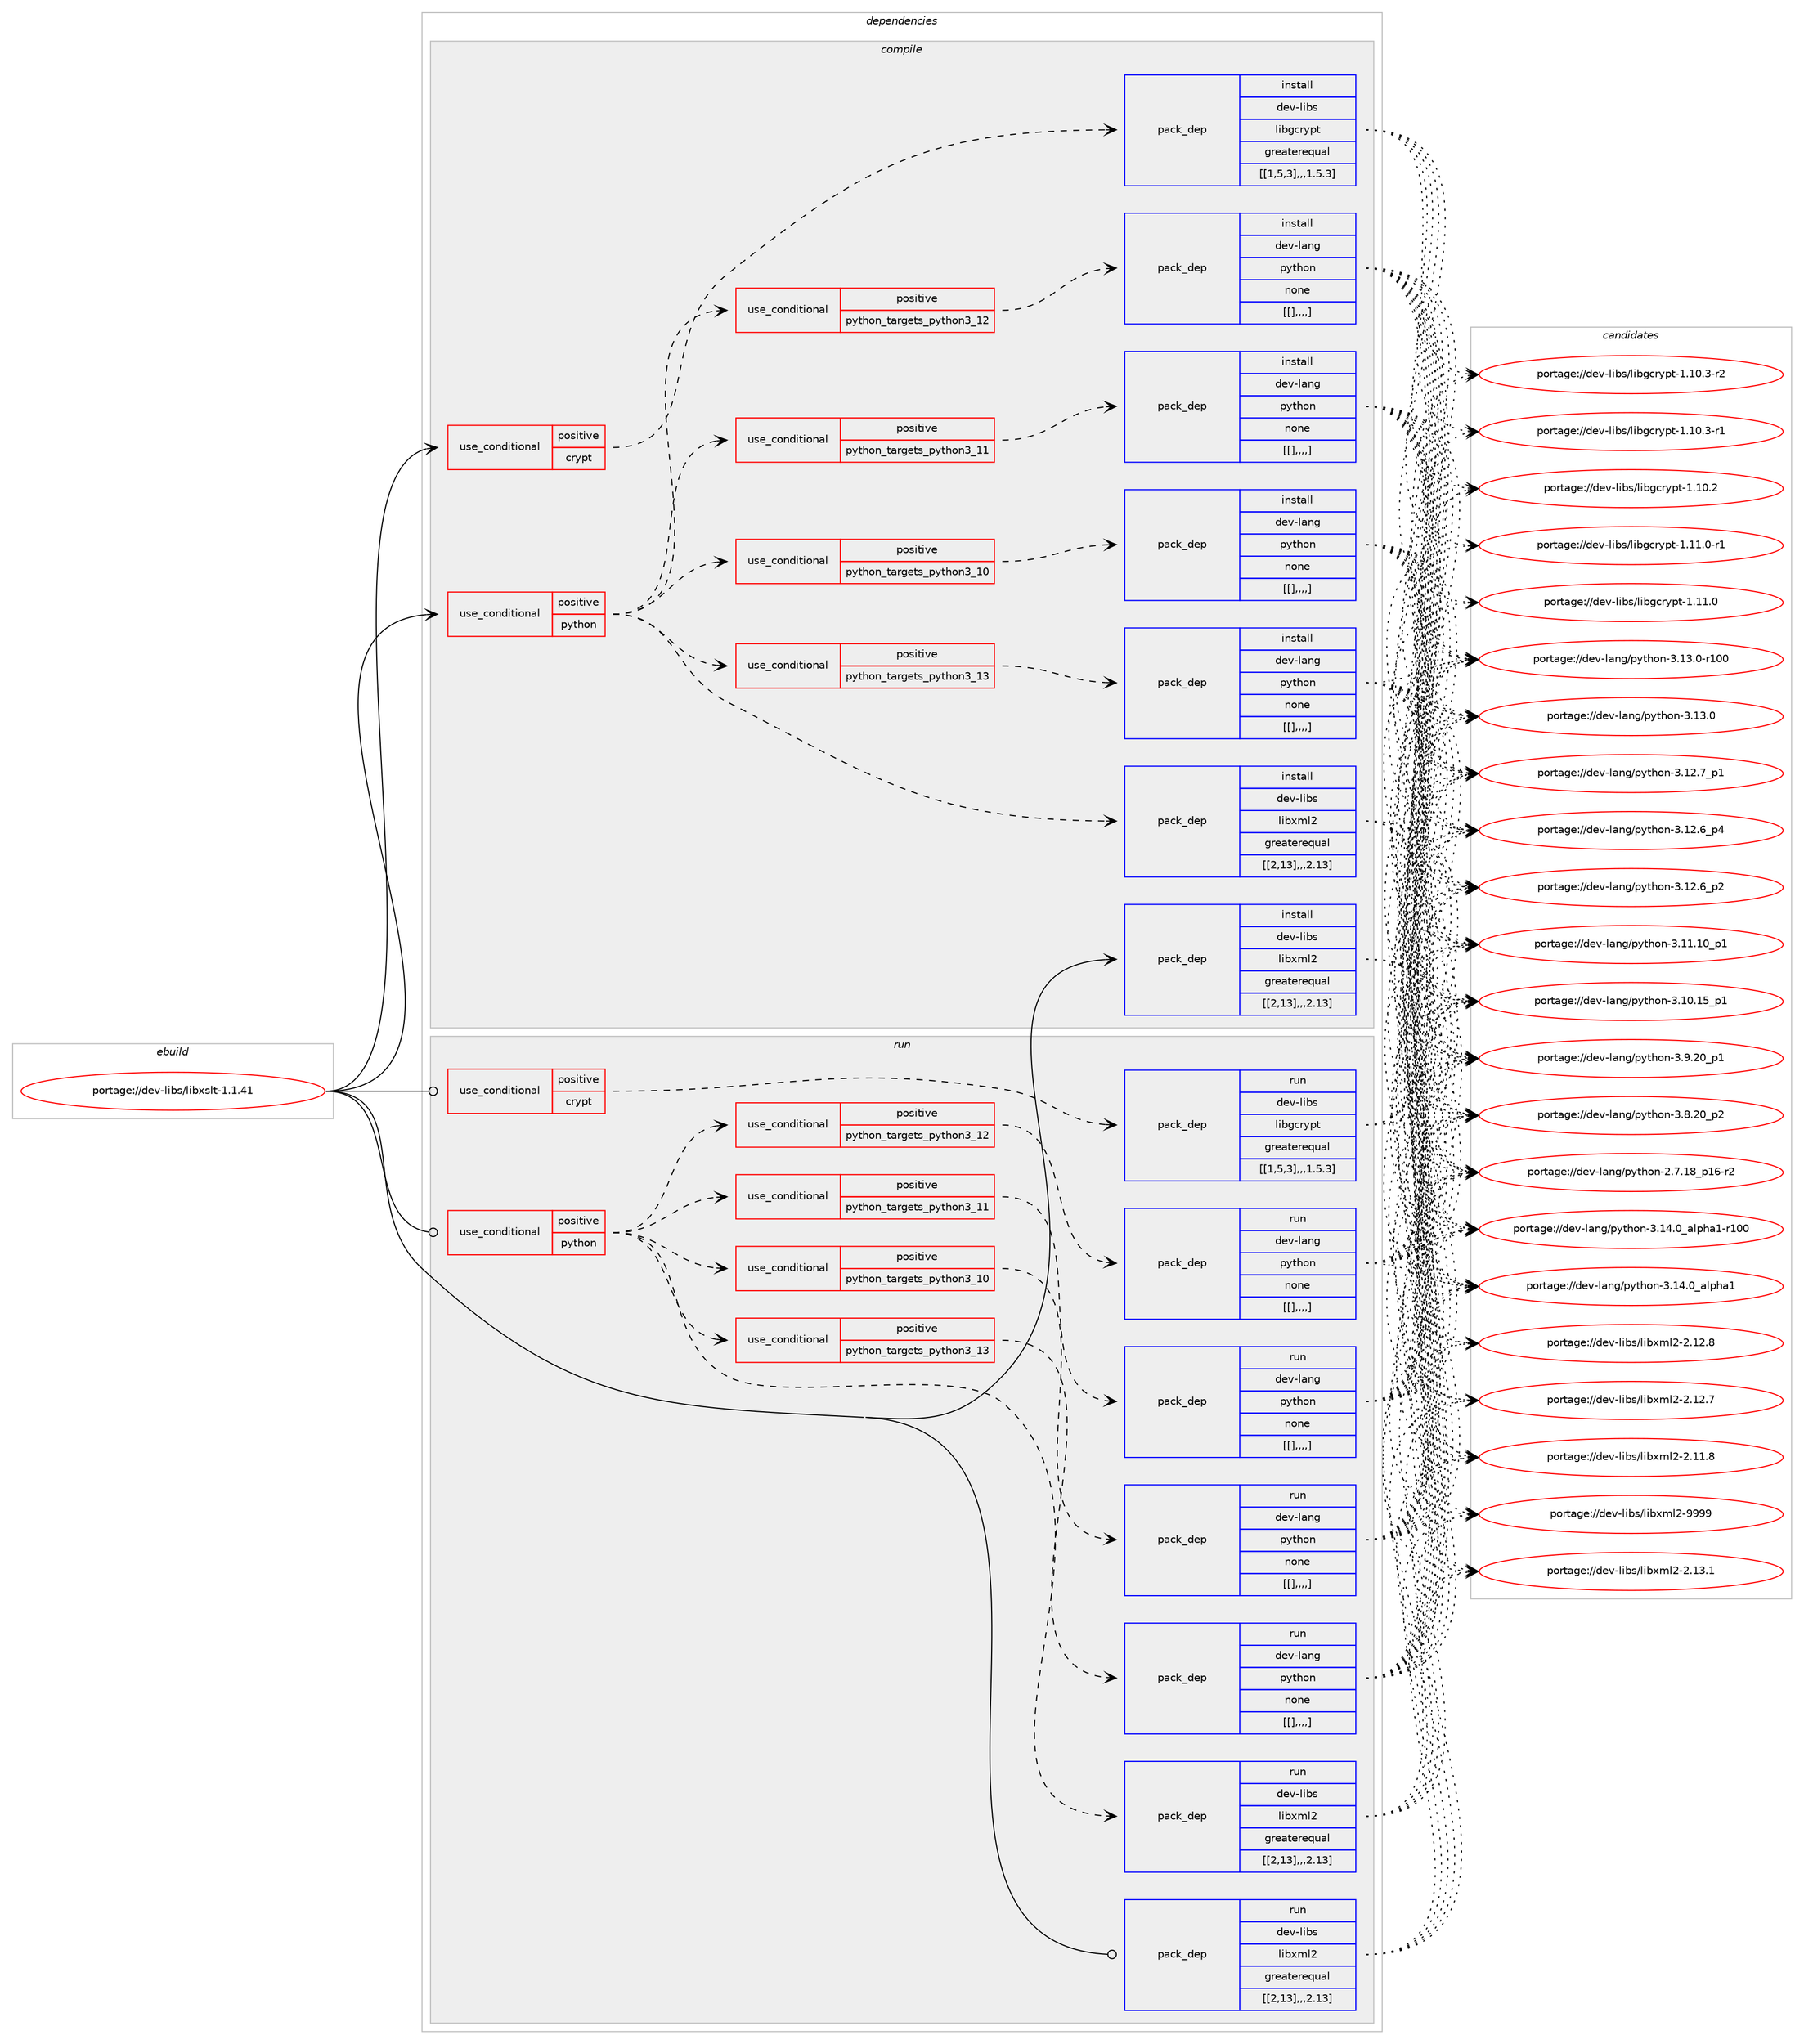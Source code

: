 digraph prolog {

# *************
# Graph options
# *************

newrank=true;
concentrate=true;
compound=true;
graph [rankdir=LR,fontname=Helvetica,fontsize=10,ranksep=1.5];#, ranksep=2.5, nodesep=0.2];
edge  [arrowhead=vee];
node  [fontname=Helvetica,fontsize=10];

# **********
# The ebuild
# **********

subgraph cluster_leftcol {
color=gray;
label=<<i>ebuild</i>>;
id [label="portage://dev-libs/libxslt-1.1.41", color=red, width=4, href="../dev-libs/libxslt-1.1.41.svg"];
}

# ****************
# The dependencies
# ****************

subgraph cluster_midcol {
color=gray;
label=<<i>dependencies</i>>;
subgraph cluster_compile {
fillcolor="#eeeeee";
style=filled;
label=<<i>compile</i>>;
subgraph cond29223 {
dependency115837 [label=<<TABLE BORDER="0" CELLBORDER="1" CELLSPACING="0" CELLPADDING="4"><TR><TD ROWSPAN="3" CELLPADDING="10">use_conditional</TD></TR><TR><TD>positive</TD></TR><TR><TD>crypt</TD></TR></TABLE>>, shape=none, color=red];
subgraph pack85362 {
dependency115878 [label=<<TABLE BORDER="0" CELLBORDER="1" CELLSPACING="0" CELLPADDING="4" WIDTH="220"><TR><TD ROWSPAN="6" CELLPADDING="30">pack_dep</TD></TR><TR><TD WIDTH="110">install</TD></TR><TR><TD>dev-libs</TD></TR><TR><TD>libgcrypt</TD></TR><TR><TD>greaterequal</TD></TR><TR><TD>[[1,5,3],,,1.5.3]</TD></TR></TABLE>>, shape=none, color=blue];
}
dependency115837:e -> dependency115878:w [weight=20,style="dashed",arrowhead="vee"];
}
id:e -> dependency115837:w [weight=20,style="solid",arrowhead="vee"];
subgraph cond29247 {
dependency115881 [label=<<TABLE BORDER="0" CELLBORDER="1" CELLSPACING="0" CELLPADDING="4"><TR><TD ROWSPAN="3" CELLPADDING="10">use_conditional</TD></TR><TR><TD>positive</TD></TR><TR><TD>python</TD></TR></TABLE>>, shape=none, color=red];
subgraph cond29248 {
dependency115893 [label=<<TABLE BORDER="0" CELLBORDER="1" CELLSPACING="0" CELLPADDING="4"><TR><TD ROWSPAN="3" CELLPADDING="10">use_conditional</TD></TR><TR><TD>positive</TD></TR><TR><TD>python_targets_python3_10</TD></TR></TABLE>>, shape=none, color=red];
subgraph pack85398 {
dependency115940 [label=<<TABLE BORDER="0" CELLBORDER="1" CELLSPACING="0" CELLPADDING="4" WIDTH="220"><TR><TD ROWSPAN="6" CELLPADDING="30">pack_dep</TD></TR><TR><TD WIDTH="110">install</TD></TR><TR><TD>dev-lang</TD></TR><TR><TD>python</TD></TR><TR><TD>none</TD></TR><TR><TD>[[],,,,]</TD></TR></TABLE>>, shape=none, color=blue];
}
dependency115893:e -> dependency115940:w [weight=20,style="dashed",arrowhead="vee"];
}
dependency115881:e -> dependency115893:w [weight=20,style="dashed",arrowhead="vee"];
subgraph cond29281 {
dependency115952 [label=<<TABLE BORDER="0" CELLBORDER="1" CELLSPACING="0" CELLPADDING="4"><TR><TD ROWSPAN="3" CELLPADDING="10">use_conditional</TD></TR><TR><TD>positive</TD></TR><TR><TD>python_targets_python3_11</TD></TR></TABLE>>, shape=none, color=red];
subgraph pack85417 {
dependency115965 [label=<<TABLE BORDER="0" CELLBORDER="1" CELLSPACING="0" CELLPADDING="4" WIDTH="220"><TR><TD ROWSPAN="6" CELLPADDING="30">pack_dep</TD></TR><TR><TD WIDTH="110">install</TD></TR><TR><TD>dev-lang</TD></TR><TR><TD>python</TD></TR><TR><TD>none</TD></TR><TR><TD>[[],,,,]</TD></TR></TABLE>>, shape=none, color=blue];
}
dependency115952:e -> dependency115965:w [weight=20,style="dashed",arrowhead="vee"];
}
dependency115881:e -> dependency115952:w [weight=20,style="dashed",arrowhead="vee"];
subgraph cond29289 {
dependency115972 [label=<<TABLE BORDER="0" CELLBORDER="1" CELLSPACING="0" CELLPADDING="4"><TR><TD ROWSPAN="3" CELLPADDING="10">use_conditional</TD></TR><TR><TD>positive</TD></TR><TR><TD>python_targets_python3_12</TD></TR></TABLE>>, shape=none, color=red];
subgraph pack85438 {
dependency115992 [label=<<TABLE BORDER="0" CELLBORDER="1" CELLSPACING="0" CELLPADDING="4" WIDTH="220"><TR><TD ROWSPAN="6" CELLPADDING="30">pack_dep</TD></TR><TR><TD WIDTH="110">install</TD></TR><TR><TD>dev-lang</TD></TR><TR><TD>python</TD></TR><TR><TD>none</TD></TR><TR><TD>[[],,,,]</TD></TR></TABLE>>, shape=none, color=blue];
}
dependency115972:e -> dependency115992:w [weight=20,style="dashed",arrowhead="vee"];
}
dependency115881:e -> dependency115972:w [weight=20,style="dashed",arrowhead="vee"];
subgraph cond29306 {
dependency116038 [label=<<TABLE BORDER="0" CELLBORDER="1" CELLSPACING="0" CELLPADDING="4"><TR><TD ROWSPAN="3" CELLPADDING="10">use_conditional</TD></TR><TR><TD>positive</TD></TR><TR><TD>python_targets_python3_13</TD></TR></TABLE>>, shape=none, color=red];
subgraph pack85465 {
dependency116053 [label=<<TABLE BORDER="0" CELLBORDER="1" CELLSPACING="0" CELLPADDING="4" WIDTH="220"><TR><TD ROWSPAN="6" CELLPADDING="30">pack_dep</TD></TR><TR><TD WIDTH="110">install</TD></TR><TR><TD>dev-lang</TD></TR><TR><TD>python</TD></TR><TR><TD>none</TD></TR><TR><TD>[[],,,,]</TD></TR></TABLE>>, shape=none, color=blue];
}
dependency116038:e -> dependency116053:w [weight=20,style="dashed",arrowhead="vee"];
}
dependency115881:e -> dependency116038:w [weight=20,style="dashed",arrowhead="vee"];
subgraph pack85486 {
dependency116082 [label=<<TABLE BORDER="0" CELLBORDER="1" CELLSPACING="0" CELLPADDING="4" WIDTH="220"><TR><TD ROWSPAN="6" CELLPADDING="30">pack_dep</TD></TR><TR><TD WIDTH="110">install</TD></TR><TR><TD>dev-libs</TD></TR><TR><TD>libxml2</TD></TR><TR><TD>greaterequal</TD></TR><TR><TD>[[2,13],,,2.13]</TD></TR></TABLE>>, shape=none, color=blue];
}
dependency115881:e -> dependency116082:w [weight=20,style="dashed",arrowhead="vee"];
}
id:e -> dependency115881:w [weight=20,style="solid",arrowhead="vee"];
subgraph pack85490 {
dependency116087 [label=<<TABLE BORDER="0" CELLBORDER="1" CELLSPACING="0" CELLPADDING="4" WIDTH="220"><TR><TD ROWSPAN="6" CELLPADDING="30">pack_dep</TD></TR><TR><TD WIDTH="110">install</TD></TR><TR><TD>dev-libs</TD></TR><TR><TD>libxml2</TD></TR><TR><TD>greaterequal</TD></TR><TR><TD>[[2,13],,,2.13]</TD></TR></TABLE>>, shape=none, color=blue];
}
id:e -> dependency116087:w [weight=20,style="solid",arrowhead="vee"];
}
subgraph cluster_compileandrun {
fillcolor="#eeeeee";
style=filled;
label=<<i>compile and run</i>>;
}
subgraph cluster_run {
fillcolor="#eeeeee";
style=filled;
label=<<i>run</i>>;
subgraph cond29343 {
dependency116101 [label=<<TABLE BORDER="0" CELLBORDER="1" CELLSPACING="0" CELLPADDING="4"><TR><TD ROWSPAN="3" CELLPADDING="10">use_conditional</TD></TR><TR><TD>positive</TD></TR><TR><TD>crypt</TD></TR></TABLE>>, shape=none, color=red];
subgraph pack85522 {
dependency116140 [label=<<TABLE BORDER="0" CELLBORDER="1" CELLSPACING="0" CELLPADDING="4" WIDTH="220"><TR><TD ROWSPAN="6" CELLPADDING="30">pack_dep</TD></TR><TR><TD WIDTH="110">run</TD></TR><TR><TD>dev-libs</TD></TR><TR><TD>libgcrypt</TD></TR><TR><TD>greaterequal</TD></TR><TR><TD>[[1,5,3],,,1.5.3]</TD></TR></TABLE>>, shape=none, color=blue];
}
dependency116101:e -> dependency116140:w [weight=20,style="dashed",arrowhead="vee"];
}
id:e -> dependency116101:w [weight=20,style="solid",arrowhead="odot"];
subgraph cond29358 {
dependency116156 [label=<<TABLE BORDER="0" CELLBORDER="1" CELLSPACING="0" CELLPADDING="4"><TR><TD ROWSPAN="3" CELLPADDING="10">use_conditional</TD></TR><TR><TD>positive</TD></TR><TR><TD>python</TD></TR></TABLE>>, shape=none, color=red];
subgraph cond29378 {
dependency116207 [label=<<TABLE BORDER="0" CELLBORDER="1" CELLSPACING="0" CELLPADDING="4"><TR><TD ROWSPAN="3" CELLPADDING="10">use_conditional</TD></TR><TR><TD>positive</TD></TR><TR><TD>python_targets_python3_10</TD></TR></TABLE>>, shape=none, color=red];
subgraph pack85569 {
dependency116243 [label=<<TABLE BORDER="0" CELLBORDER="1" CELLSPACING="0" CELLPADDING="4" WIDTH="220"><TR><TD ROWSPAN="6" CELLPADDING="30">pack_dep</TD></TR><TR><TD WIDTH="110">run</TD></TR><TR><TD>dev-lang</TD></TR><TR><TD>python</TD></TR><TR><TD>none</TD></TR><TR><TD>[[],,,,]</TD></TR></TABLE>>, shape=none, color=blue];
}
dependency116207:e -> dependency116243:w [weight=20,style="dashed",arrowhead="vee"];
}
dependency116156:e -> dependency116207:w [weight=20,style="dashed",arrowhead="vee"];
subgraph cond29400 {
dependency116249 [label=<<TABLE BORDER="0" CELLBORDER="1" CELLSPACING="0" CELLPADDING="4"><TR><TD ROWSPAN="3" CELLPADDING="10">use_conditional</TD></TR><TR><TD>positive</TD></TR><TR><TD>python_targets_python3_11</TD></TR></TABLE>>, shape=none, color=red];
subgraph pack85603 {
dependency116266 [label=<<TABLE BORDER="0" CELLBORDER="1" CELLSPACING="0" CELLPADDING="4" WIDTH="220"><TR><TD ROWSPAN="6" CELLPADDING="30">pack_dep</TD></TR><TR><TD WIDTH="110">run</TD></TR><TR><TD>dev-lang</TD></TR><TR><TD>python</TD></TR><TR><TD>none</TD></TR><TR><TD>[[],,,,]</TD></TR></TABLE>>, shape=none, color=blue];
}
dependency116249:e -> dependency116266:w [weight=20,style="dashed",arrowhead="vee"];
}
dependency116156:e -> dependency116249:w [weight=20,style="dashed",arrowhead="vee"];
subgraph cond29408 {
dependency116272 [label=<<TABLE BORDER="0" CELLBORDER="1" CELLSPACING="0" CELLPADDING="4"><TR><TD ROWSPAN="3" CELLPADDING="10">use_conditional</TD></TR><TR><TD>positive</TD></TR><TR><TD>python_targets_python3_12</TD></TR></TABLE>>, shape=none, color=red];
subgraph pack85650 {
dependency116344 [label=<<TABLE BORDER="0" CELLBORDER="1" CELLSPACING="0" CELLPADDING="4" WIDTH="220"><TR><TD ROWSPAN="6" CELLPADDING="30">pack_dep</TD></TR><TR><TD WIDTH="110">run</TD></TR><TR><TD>dev-lang</TD></TR><TR><TD>python</TD></TR><TR><TD>none</TD></TR><TR><TD>[[],,,,]</TD></TR></TABLE>>, shape=none, color=blue];
}
dependency116272:e -> dependency116344:w [weight=20,style="dashed",arrowhead="vee"];
}
dependency116156:e -> dependency116272:w [weight=20,style="dashed",arrowhead="vee"];
subgraph cond29455 {
dependency116389 [label=<<TABLE BORDER="0" CELLBORDER="1" CELLSPACING="0" CELLPADDING="4"><TR><TD ROWSPAN="3" CELLPADDING="10">use_conditional</TD></TR><TR><TD>positive</TD></TR><TR><TD>python_targets_python3_13</TD></TR></TABLE>>, shape=none, color=red];
subgraph pack85730 {
dependency116471 [label=<<TABLE BORDER="0" CELLBORDER="1" CELLSPACING="0" CELLPADDING="4" WIDTH="220"><TR><TD ROWSPAN="6" CELLPADDING="30">pack_dep</TD></TR><TR><TD WIDTH="110">run</TD></TR><TR><TD>dev-lang</TD></TR><TR><TD>python</TD></TR><TR><TD>none</TD></TR><TR><TD>[[],,,,]</TD></TR></TABLE>>, shape=none, color=blue];
}
dependency116389:e -> dependency116471:w [weight=20,style="dashed",arrowhead="vee"];
}
dependency116156:e -> dependency116389:w [weight=20,style="dashed",arrowhead="vee"];
subgraph pack85748 {
dependency116537 [label=<<TABLE BORDER="0" CELLBORDER="1" CELLSPACING="0" CELLPADDING="4" WIDTH="220"><TR><TD ROWSPAN="6" CELLPADDING="30">pack_dep</TD></TR><TR><TD WIDTH="110">run</TD></TR><TR><TD>dev-libs</TD></TR><TR><TD>libxml2</TD></TR><TR><TD>greaterequal</TD></TR><TR><TD>[[2,13],,,2.13]</TD></TR></TABLE>>, shape=none, color=blue];
}
dependency116156:e -> dependency116537:w [weight=20,style="dashed",arrowhead="vee"];
}
id:e -> dependency116156:w [weight=20,style="solid",arrowhead="odot"];
subgraph pack85776 {
dependency116544 [label=<<TABLE BORDER="0" CELLBORDER="1" CELLSPACING="0" CELLPADDING="4" WIDTH="220"><TR><TD ROWSPAN="6" CELLPADDING="30">pack_dep</TD></TR><TR><TD WIDTH="110">run</TD></TR><TR><TD>dev-libs</TD></TR><TR><TD>libxml2</TD></TR><TR><TD>greaterequal</TD></TR><TR><TD>[[2,13],,,2.13]</TD></TR></TABLE>>, shape=none, color=blue];
}
id:e -> dependency116544:w [weight=20,style="solid",arrowhead="odot"];
}
}

# **************
# The candidates
# **************

subgraph cluster_choices {
rank=same;
color=gray;
label=<<i>candidates</i>>;

subgraph choice85174 {
color=black;
nodesep=1;
choice1001011184510810598115471081059810399114121112116454946494946484511449 [label="portage://dev-libs/libgcrypt-1.11.0-r1", color=red, width=4,href="../dev-libs/libgcrypt-1.11.0-r1.svg"];
choice100101118451081059811547108105981039911412111211645494649494648 [label="portage://dev-libs/libgcrypt-1.11.0", color=red, width=4,href="../dev-libs/libgcrypt-1.11.0.svg"];
choice1001011184510810598115471081059810399114121112116454946494846514511450 [label="portage://dev-libs/libgcrypt-1.10.3-r2", color=red, width=4,href="../dev-libs/libgcrypt-1.10.3-r2.svg"];
choice1001011184510810598115471081059810399114121112116454946494846514511449 [label="portage://dev-libs/libgcrypt-1.10.3-r1", color=red, width=4,href="../dev-libs/libgcrypt-1.10.3-r1.svg"];
choice100101118451081059811547108105981039911412111211645494649484650 [label="portage://dev-libs/libgcrypt-1.10.2", color=red, width=4,href="../dev-libs/libgcrypt-1.10.2.svg"];
dependency115878:e -> choice1001011184510810598115471081059810399114121112116454946494946484511449:w [style=dotted,weight="100"];
dependency115878:e -> choice100101118451081059811547108105981039911412111211645494649494648:w [style=dotted,weight="100"];
dependency115878:e -> choice1001011184510810598115471081059810399114121112116454946494846514511450:w [style=dotted,weight="100"];
dependency115878:e -> choice1001011184510810598115471081059810399114121112116454946494846514511449:w [style=dotted,weight="100"];
dependency115878:e -> choice100101118451081059811547108105981039911412111211645494649484650:w [style=dotted,weight="100"];
}
subgraph choice85210 {
color=black;
nodesep=1;
choice100101118451089711010347112121116104111110455146495246489597108112104974945114494848 [label="portage://dev-lang/python-3.14.0_alpha1-r100", color=red, width=4,href="../dev-lang/python-3.14.0_alpha1-r100.svg"];
choice1001011184510897110103471121211161041111104551464952464895971081121049749 [label="portage://dev-lang/python-3.14.0_alpha1", color=red, width=4,href="../dev-lang/python-3.14.0_alpha1.svg"];
choice1001011184510897110103471121211161041111104551464951464845114494848 [label="portage://dev-lang/python-3.13.0-r100", color=red, width=4,href="../dev-lang/python-3.13.0-r100.svg"];
choice10010111845108971101034711212111610411111045514649514648 [label="portage://dev-lang/python-3.13.0", color=red, width=4,href="../dev-lang/python-3.13.0.svg"];
choice100101118451089711010347112121116104111110455146495046559511249 [label="portage://dev-lang/python-3.12.7_p1", color=red, width=4,href="../dev-lang/python-3.12.7_p1.svg"];
choice100101118451089711010347112121116104111110455146495046549511252 [label="portage://dev-lang/python-3.12.6_p4", color=red, width=4,href="../dev-lang/python-3.12.6_p4.svg"];
choice100101118451089711010347112121116104111110455146495046549511250 [label="portage://dev-lang/python-3.12.6_p2", color=red, width=4,href="../dev-lang/python-3.12.6_p2.svg"];
choice10010111845108971101034711212111610411111045514649494649489511249 [label="portage://dev-lang/python-3.11.10_p1", color=red, width=4,href="../dev-lang/python-3.11.10_p1.svg"];
choice10010111845108971101034711212111610411111045514649484649539511249 [label="portage://dev-lang/python-3.10.15_p1", color=red, width=4,href="../dev-lang/python-3.10.15_p1.svg"];
choice100101118451089711010347112121116104111110455146574650489511249 [label="portage://dev-lang/python-3.9.20_p1", color=red, width=4,href="../dev-lang/python-3.9.20_p1.svg"];
choice100101118451089711010347112121116104111110455146564650489511250 [label="portage://dev-lang/python-3.8.20_p2", color=red, width=4,href="../dev-lang/python-3.8.20_p2.svg"];
choice100101118451089711010347112121116104111110455046554649569511249544511450 [label="portage://dev-lang/python-2.7.18_p16-r2", color=red, width=4,href="../dev-lang/python-2.7.18_p16-r2.svg"];
dependency115940:e -> choice100101118451089711010347112121116104111110455146495246489597108112104974945114494848:w [style=dotted,weight="100"];
dependency115940:e -> choice1001011184510897110103471121211161041111104551464952464895971081121049749:w [style=dotted,weight="100"];
dependency115940:e -> choice1001011184510897110103471121211161041111104551464951464845114494848:w [style=dotted,weight="100"];
dependency115940:e -> choice10010111845108971101034711212111610411111045514649514648:w [style=dotted,weight="100"];
dependency115940:e -> choice100101118451089711010347112121116104111110455146495046559511249:w [style=dotted,weight="100"];
dependency115940:e -> choice100101118451089711010347112121116104111110455146495046549511252:w [style=dotted,weight="100"];
dependency115940:e -> choice100101118451089711010347112121116104111110455146495046549511250:w [style=dotted,weight="100"];
dependency115940:e -> choice10010111845108971101034711212111610411111045514649494649489511249:w [style=dotted,weight="100"];
dependency115940:e -> choice10010111845108971101034711212111610411111045514649484649539511249:w [style=dotted,weight="100"];
dependency115940:e -> choice100101118451089711010347112121116104111110455146574650489511249:w [style=dotted,weight="100"];
dependency115940:e -> choice100101118451089711010347112121116104111110455146564650489511250:w [style=dotted,weight="100"];
dependency115940:e -> choice100101118451089711010347112121116104111110455046554649569511249544511450:w [style=dotted,weight="100"];
}
subgraph choice85243 {
color=black;
nodesep=1;
choice100101118451089711010347112121116104111110455146495246489597108112104974945114494848 [label="portage://dev-lang/python-3.14.0_alpha1-r100", color=red, width=4,href="../dev-lang/python-3.14.0_alpha1-r100.svg"];
choice1001011184510897110103471121211161041111104551464952464895971081121049749 [label="portage://dev-lang/python-3.14.0_alpha1", color=red, width=4,href="../dev-lang/python-3.14.0_alpha1.svg"];
choice1001011184510897110103471121211161041111104551464951464845114494848 [label="portage://dev-lang/python-3.13.0-r100", color=red, width=4,href="../dev-lang/python-3.13.0-r100.svg"];
choice10010111845108971101034711212111610411111045514649514648 [label="portage://dev-lang/python-3.13.0", color=red, width=4,href="../dev-lang/python-3.13.0.svg"];
choice100101118451089711010347112121116104111110455146495046559511249 [label="portage://dev-lang/python-3.12.7_p1", color=red, width=4,href="../dev-lang/python-3.12.7_p1.svg"];
choice100101118451089711010347112121116104111110455146495046549511252 [label="portage://dev-lang/python-3.12.6_p4", color=red, width=4,href="../dev-lang/python-3.12.6_p4.svg"];
choice100101118451089711010347112121116104111110455146495046549511250 [label="portage://dev-lang/python-3.12.6_p2", color=red, width=4,href="../dev-lang/python-3.12.6_p2.svg"];
choice10010111845108971101034711212111610411111045514649494649489511249 [label="portage://dev-lang/python-3.11.10_p1", color=red, width=4,href="../dev-lang/python-3.11.10_p1.svg"];
choice10010111845108971101034711212111610411111045514649484649539511249 [label="portage://dev-lang/python-3.10.15_p1", color=red, width=4,href="../dev-lang/python-3.10.15_p1.svg"];
choice100101118451089711010347112121116104111110455146574650489511249 [label="portage://dev-lang/python-3.9.20_p1", color=red, width=4,href="../dev-lang/python-3.9.20_p1.svg"];
choice100101118451089711010347112121116104111110455146564650489511250 [label="portage://dev-lang/python-3.8.20_p2", color=red, width=4,href="../dev-lang/python-3.8.20_p2.svg"];
choice100101118451089711010347112121116104111110455046554649569511249544511450 [label="portage://dev-lang/python-2.7.18_p16-r2", color=red, width=4,href="../dev-lang/python-2.7.18_p16-r2.svg"];
dependency115965:e -> choice100101118451089711010347112121116104111110455146495246489597108112104974945114494848:w [style=dotted,weight="100"];
dependency115965:e -> choice1001011184510897110103471121211161041111104551464952464895971081121049749:w [style=dotted,weight="100"];
dependency115965:e -> choice1001011184510897110103471121211161041111104551464951464845114494848:w [style=dotted,weight="100"];
dependency115965:e -> choice10010111845108971101034711212111610411111045514649514648:w [style=dotted,weight="100"];
dependency115965:e -> choice100101118451089711010347112121116104111110455146495046559511249:w [style=dotted,weight="100"];
dependency115965:e -> choice100101118451089711010347112121116104111110455146495046549511252:w [style=dotted,weight="100"];
dependency115965:e -> choice100101118451089711010347112121116104111110455146495046549511250:w [style=dotted,weight="100"];
dependency115965:e -> choice10010111845108971101034711212111610411111045514649494649489511249:w [style=dotted,weight="100"];
dependency115965:e -> choice10010111845108971101034711212111610411111045514649484649539511249:w [style=dotted,weight="100"];
dependency115965:e -> choice100101118451089711010347112121116104111110455146574650489511249:w [style=dotted,weight="100"];
dependency115965:e -> choice100101118451089711010347112121116104111110455146564650489511250:w [style=dotted,weight="100"];
dependency115965:e -> choice100101118451089711010347112121116104111110455046554649569511249544511450:w [style=dotted,weight="100"];
}
subgraph choice85262 {
color=black;
nodesep=1;
choice100101118451089711010347112121116104111110455146495246489597108112104974945114494848 [label="portage://dev-lang/python-3.14.0_alpha1-r100", color=red, width=4,href="../dev-lang/python-3.14.0_alpha1-r100.svg"];
choice1001011184510897110103471121211161041111104551464952464895971081121049749 [label="portage://dev-lang/python-3.14.0_alpha1", color=red, width=4,href="../dev-lang/python-3.14.0_alpha1.svg"];
choice1001011184510897110103471121211161041111104551464951464845114494848 [label="portage://dev-lang/python-3.13.0-r100", color=red, width=4,href="../dev-lang/python-3.13.0-r100.svg"];
choice10010111845108971101034711212111610411111045514649514648 [label="portage://dev-lang/python-3.13.0", color=red, width=4,href="../dev-lang/python-3.13.0.svg"];
choice100101118451089711010347112121116104111110455146495046559511249 [label="portage://dev-lang/python-3.12.7_p1", color=red, width=4,href="../dev-lang/python-3.12.7_p1.svg"];
choice100101118451089711010347112121116104111110455146495046549511252 [label="portage://dev-lang/python-3.12.6_p4", color=red, width=4,href="../dev-lang/python-3.12.6_p4.svg"];
choice100101118451089711010347112121116104111110455146495046549511250 [label="portage://dev-lang/python-3.12.6_p2", color=red, width=4,href="../dev-lang/python-3.12.6_p2.svg"];
choice10010111845108971101034711212111610411111045514649494649489511249 [label="portage://dev-lang/python-3.11.10_p1", color=red, width=4,href="../dev-lang/python-3.11.10_p1.svg"];
choice10010111845108971101034711212111610411111045514649484649539511249 [label="portage://dev-lang/python-3.10.15_p1", color=red, width=4,href="../dev-lang/python-3.10.15_p1.svg"];
choice100101118451089711010347112121116104111110455146574650489511249 [label="portage://dev-lang/python-3.9.20_p1", color=red, width=4,href="../dev-lang/python-3.9.20_p1.svg"];
choice100101118451089711010347112121116104111110455146564650489511250 [label="portage://dev-lang/python-3.8.20_p2", color=red, width=4,href="../dev-lang/python-3.8.20_p2.svg"];
choice100101118451089711010347112121116104111110455046554649569511249544511450 [label="portage://dev-lang/python-2.7.18_p16-r2", color=red, width=4,href="../dev-lang/python-2.7.18_p16-r2.svg"];
dependency115992:e -> choice100101118451089711010347112121116104111110455146495246489597108112104974945114494848:w [style=dotted,weight="100"];
dependency115992:e -> choice1001011184510897110103471121211161041111104551464952464895971081121049749:w [style=dotted,weight="100"];
dependency115992:e -> choice1001011184510897110103471121211161041111104551464951464845114494848:w [style=dotted,weight="100"];
dependency115992:e -> choice10010111845108971101034711212111610411111045514649514648:w [style=dotted,weight="100"];
dependency115992:e -> choice100101118451089711010347112121116104111110455146495046559511249:w [style=dotted,weight="100"];
dependency115992:e -> choice100101118451089711010347112121116104111110455146495046549511252:w [style=dotted,weight="100"];
dependency115992:e -> choice100101118451089711010347112121116104111110455146495046549511250:w [style=dotted,weight="100"];
dependency115992:e -> choice10010111845108971101034711212111610411111045514649494649489511249:w [style=dotted,weight="100"];
dependency115992:e -> choice10010111845108971101034711212111610411111045514649484649539511249:w [style=dotted,weight="100"];
dependency115992:e -> choice100101118451089711010347112121116104111110455146574650489511249:w [style=dotted,weight="100"];
dependency115992:e -> choice100101118451089711010347112121116104111110455146564650489511250:w [style=dotted,weight="100"];
dependency115992:e -> choice100101118451089711010347112121116104111110455046554649569511249544511450:w [style=dotted,weight="100"];
}
subgraph choice85276 {
color=black;
nodesep=1;
choice100101118451089711010347112121116104111110455146495246489597108112104974945114494848 [label="portage://dev-lang/python-3.14.0_alpha1-r100", color=red, width=4,href="../dev-lang/python-3.14.0_alpha1-r100.svg"];
choice1001011184510897110103471121211161041111104551464952464895971081121049749 [label="portage://dev-lang/python-3.14.0_alpha1", color=red, width=4,href="../dev-lang/python-3.14.0_alpha1.svg"];
choice1001011184510897110103471121211161041111104551464951464845114494848 [label="portage://dev-lang/python-3.13.0-r100", color=red, width=4,href="../dev-lang/python-3.13.0-r100.svg"];
choice10010111845108971101034711212111610411111045514649514648 [label="portage://dev-lang/python-3.13.0", color=red, width=4,href="../dev-lang/python-3.13.0.svg"];
choice100101118451089711010347112121116104111110455146495046559511249 [label="portage://dev-lang/python-3.12.7_p1", color=red, width=4,href="../dev-lang/python-3.12.7_p1.svg"];
choice100101118451089711010347112121116104111110455146495046549511252 [label="portage://dev-lang/python-3.12.6_p4", color=red, width=4,href="../dev-lang/python-3.12.6_p4.svg"];
choice100101118451089711010347112121116104111110455146495046549511250 [label="portage://dev-lang/python-3.12.6_p2", color=red, width=4,href="../dev-lang/python-3.12.6_p2.svg"];
choice10010111845108971101034711212111610411111045514649494649489511249 [label="portage://dev-lang/python-3.11.10_p1", color=red, width=4,href="../dev-lang/python-3.11.10_p1.svg"];
choice10010111845108971101034711212111610411111045514649484649539511249 [label="portage://dev-lang/python-3.10.15_p1", color=red, width=4,href="../dev-lang/python-3.10.15_p1.svg"];
choice100101118451089711010347112121116104111110455146574650489511249 [label="portage://dev-lang/python-3.9.20_p1", color=red, width=4,href="../dev-lang/python-3.9.20_p1.svg"];
choice100101118451089711010347112121116104111110455146564650489511250 [label="portage://dev-lang/python-3.8.20_p2", color=red, width=4,href="../dev-lang/python-3.8.20_p2.svg"];
choice100101118451089711010347112121116104111110455046554649569511249544511450 [label="portage://dev-lang/python-2.7.18_p16-r2", color=red, width=4,href="../dev-lang/python-2.7.18_p16-r2.svg"];
dependency116053:e -> choice100101118451089711010347112121116104111110455146495246489597108112104974945114494848:w [style=dotted,weight="100"];
dependency116053:e -> choice1001011184510897110103471121211161041111104551464952464895971081121049749:w [style=dotted,weight="100"];
dependency116053:e -> choice1001011184510897110103471121211161041111104551464951464845114494848:w [style=dotted,weight="100"];
dependency116053:e -> choice10010111845108971101034711212111610411111045514649514648:w [style=dotted,weight="100"];
dependency116053:e -> choice100101118451089711010347112121116104111110455146495046559511249:w [style=dotted,weight="100"];
dependency116053:e -> choice100101118451089711010347112121116104111110455146495046549511252:w [style=dotted,weight="100"];
dependency116053:e -> choice100101118451089711010347112121116104111110455146495046549511250:w [style=dotted,weight="100"];
dependency116053:e -> choice10010111845108971101034711212111610411111045514649494649489511249:w [style=dotted,weight="100"];
dependency116053:e -> choice10010111845108971101034711212111610411111045514649484649539511249:w [style=dotted,weight="100"];
dependency116053:e -> choice100101118451089711010347112121116104111110455146574650489511249:w [style=dotted,weight="100"];
dependency116053:e -> choice100101118451089711010347112121116104111110455146564650489511250:w [style=dotted,weight="100"];
dependency116053:e -> choice100101118451089711010347112121116104111110455046554649569511249544511450:w [style=dotted,weight="100"];
}
subgraph choice85289 {
color=black;
nodesep=1;
choice10010111845108105981154710810598120109108504557575757 [label="portage://dev-libs/libxml2-9999", color=red, width=4,href="../dev-libs/libxml2-9999.svg"];
choice100101118451081059811547108105981201091085045504649514649 [label="portage://dev-libs/libxml2-2.13.1", color=red, width=4,href="../dev-libs/libxml2-2.13.1.svg"];
choice100101118451081059811547108105981201091085045504649504656 [label="portage://dev-libs/libxml2-2.12.8", color=red, width=4,href="../dev-libs/libxml2-2.12.8.svg"];
choice100101118451081059811547108105981201091085045504649504655 [label="portage://dev-libs/libxml2-2.12.7", color=red, width=4,href="../dev-libs/libxml2-2.12.7.svg"];
choice100101118451081059811547108105981201091085045504649494656 [label="portage://dev-libs/libxml2-2.11.8", color=red, width=4,href="../dev-libs/libxml2-2.11.8.svg"];
dependency116082:e -> choice10010111845108105981154710810598120109108504557575757:w [style=dotted,weight="100"];
dependency116082:e -> choice100101118451081059811547108105981201091085045504649514649:w [style=dotted,weight="100"];
dependency116082:e -> choice100101118451081059811547108105981201091085045504649504656:w [style=dotted,weight="100"];
dependency116082:e -> choice100101118451081059811547108105981201091085045504649504655:w [style=dotted,weight="100"];
dependency116082:e -> choice100101118451081059811547108105981201091085045504649494656:w [style=dotted,weight="100"];
}
subgraph choice85324 {
color=black;
nodesep=1;
choice10010111845108105981154710810598120109108504557575757 [label="portage://dev-libs/libxml2-9999", color=red, width=4,href="../dev-libs/libxml2-9999.svg"];
choice100101118451081059811547108105981201091085045504649514649 [label="portage://dev-libs/libxml2-2.13.1", color=red, width=4,href="../dev-libs/libxml2-2.13.1.svg"];
choice100101118451081059811547108105981201091085045504649504656 [label="portage://dev-libs/libxml2-2.12.8", color=red, width=4,href="../dev-libs/libxml2-2.12.8.svg"];
choice100101118451081059811547108105981201091085045504649504655 [label="portage://dev-libs/libxml2-2.12.7", color=red, width=4,href="../dev-libs/libxml2-2.12.7.svg"];
choice100101118451081059811547108105981201091085045504649494656 [label="portage://dev-libs/libxml2-2.11.8", color=red, width=4,href="../dev-libs/libxml2-2.11.8.svg"];
dependency116087:e -> choice10010111845108105981154710810598120109108504557575757:w [style=dotted,weight="100"];
dependency116087:e -> choice100101118451081059811547108105981201091085045504649514649:w [style=dotted,weight="100"];
dependency116087:e -> choice100101118451081059811547108105981201091085045504649504656:w [style=dotted,weight="100"];
dependency116087:e -> choice100101118451081059811547108105981201091085045504649504655:w [style=dotted,weight="100"];
dependency116087:e -> choice100101118451081059811547108105981201091085045504649494656:w [style=dotted,weight="100"];
}
subgraph choice85344 {
color=black;
nodesep=1;
choice1001011184510810598115471081059810399114121112116454946494946484511449 [label="portage://dev-libs/libgcrypt-1.11.0-r1", color=red, width=4,href="../dev-libs/libgcrypt-1.11.0-r1.svg"];
choice100101118451081059811547108105981039911412111211645494649494648 [label="portage://dev-libs/libgcrypt-1.11.0", color=red, width=4,href="../dev-libs/libgcrypt-1.11.0.svg"];
choice1001011184510810598115471081059810399114121112116454946494846514511450 [label="portage://dev-libs/libgcrypt-1.10.3-r2", color=red, width=4,href="../dev-libs/libgcrypt-1.10.3-r2.svg"];
choice1001011184510810598115471081059810399114121112116454946494846514511449 [label="portage://dev-libs/libgcrypt-1.10.3-r1", color=red, width=4,href="../dev-libs/libgcrypt-1.10.3-r1.svg"];
choice100101118451081059811547108105981039911412111211645494649484650 [label="portage://dev-libs/libgcrypt-1.10.2", color=red, width=4,href="../dev-libs/libgcrypt-1.10.2.svg"];
dependency116140:e -> choice1001011184510810598115471081059810399114121112116454946494946484511449:w [style=dotted,weight="100"];
dependency116140:e -> choice100101118451081059811547108105981039911412111211645494649494648:w [style=dotted,weight="100"];
dependency116140:e -> choice1001011184510810598115471081059810399114121112116454946494846514511450:w [style=dotted,weight="100"];
dependency116140:e -> choice1001011184510810598115471081059810399114121112116454946494846514511449:w [style=dotted,weight="100"];
dependency116140:e -> choice100101118451081059811547108105981039911412111211645494649484650:w [style=dotted,weight="100"];
}
subgraph choice85368 {
color=black;
nodesep=1;
choice100101118451089711010347112121116104111110455146495246489597108112104974945114494848 [label="portage://dev-lang/python-3.14.0_alpha1-r100", color=red, width=4,href="../dev-lang/python-3.14.0_alpha1-r100.svg"];
choice1001011184510897110103471121211161041111104551464952464895971081121049749 [label="portage://dev-lang/python-3.14.0_alpha1", color=red, width=4,href="../dev-lang/python-3.14.0_alpha1.svg"];
choice1001011184510897110103471121211161041111104551464951464845114494848 [label="portage://dev-lang/python-3.13.0-r100", color=red, width=4,href="../dev-lang/python-3.13.0-r100.svg"];
choice10010111845108971101034711212111610411111045514649514648 [label="portage://dev-lang/python-3.13.0", color=red, width=4,href="../dev-lang/python-3.13.0.svg"];
choice100101118451089711010347112121116104111110455146495046559511249 [label="portage://dev-lang/python-3.12.7_p1", color=red, width=4,href="../dev-lang/python-3.12.7_p1.svg"];
choice100101118451089711010347112121116104111110455146495046549511252 [label="portage://dev-lang/python-3.12.6_p4", color=red, width=4,href="../dev-lang/python-3.12.6_p4.svg"];
choice100101118451089711010347112121116104111110455146495046549511250 [label="portage://dev-lang/python-3.12.6_p2", color=red, width=4,href="../dev-lang/python-3.12.6_p2.svg"];
choice10010111845108971101034711212111610411111045514649494649489511249 [label="portage://dev-lang/python-3.11.10_p1", color=red, width=4,href="../dev-lang/python-3.11.10_p1.svg"];
choice10010111845108971101034711212111610411111045514649484649539511249 [label="portage://dev-lang/python-3.10.15_p1", color=red, width=4,href="../dev-lang/python-3.10.15_p1.svg"];
choice100101118451089711010347112121116104111110455146574650489511249 [label="portage://dev-lang/python-3.9.20_p1", color=red, width=4,href="../dev-lang/python-3.9.20_p1.svg"];
choice100101118451089711010347112121116104111110455146564650489511250 [label="portage://dev-lang/python-3.8.20_p2", color=red, width=4,href="../dev-lang/python-3.8.20_p2.svg"];
choice100101118451089711010347112121116104111110455046554649569511249544511450 [label="portage://dev-lang/python-2.7.18_p16-r2", color=red, width=4,href="../dev-lang/python-2.7.18_p16-r2.svg"];
dependency116243:e -> choice100101118451089711010347112121116104111110455146495246489597108112104974945114494848:w [style=dotted,weight="100"];
dependency116243:e -> choice1001011184510897110103471121211161041111104551464952464895971081121049749:w [style=dotted,weight="100"];
dependency116243:e -> choice1001011184510897110103471121211161041111104551464951464845114494848:w [style=dotted,weight="100"];
dependency116243:e -> choice10010111845108971101034711212111610411111045514649514648:w [style=dotted,weight="100"];
dependency116243:e -> choice100101118451089711010347112121116104111110455146495046559511249:w [style=dotted,weight="100"];
dependency116243:e -> choice100101118451089711010347112121116104111110455146495046549511252:w [style=dotted,weight="100"];
dependency116243:e -> choice100101118451089711010347112121116104111110455146495046549511250:w [style=dotted,weight="100"];
dependency116243:e -> choice10010111845108971101034711212111610411111045514649494649489511249:w [style=dotted,weight="100"];
dependency116243:e -> choice10010111845108971101034711212111610411111045514649484649539511249:w [style=dotted,weight="100"];
dependency116243:e -> choice100101118451089711010347112121116104111110455146574650489511249:w [style=dotted,weight="100"];
dependency116243:e -> choice100101118451089711010347112121116104111110455146564650489511250:w [style=dotted,weight="100"];
dependency116243:e -> choice100101118451089711010347112121116104111110455046554649569511249544511450:w [style=dotted,weight="100"];
}
subgraph choice85379 {
color=black;
nodesep=1;
choice100101118451089711010347112121116104111110455146495246489597108112104974945114494848 [label="portage://dev-lang/python-3.14.0_alpha1-r100", color=red, width=4,href="../dev-lang/python-3.14.0_alpha1-r100.svg"];
choice1001011184510897110103471121211161041111104551464952464895971081121049749 [label="portage://dev-lang/python-3.14.0_alpha1", color=red, width=4,href="../dev-lang/python-3.14.0_alpha1.svg"];
choice1001011184510897110103471121211161041111104551464951464845114494848 [label="portage://dev-lang/python-3.13.0-r100", color=red, width=4,href="../dev-lang/python-3.13.0-r100.svg"];
choice10010111845108971101034711212111610411111045514649514648 [label="portage://dev-lang/python-3.13.0", color=red, width=4,href="../dev-lang/python-3.13.0.svg"];
choice100101118451089711010347112121116104111110455146495046559511249 [label="portage://dev-lang/python-3.12.7_p1", color=red, width=4,href="../dev-lang/python-3.12.7_p1.svg"];
choice100101118451089711010347112121116104111110455146495046549511252 [label="portage://dev-lang/python-3.12.6_p4", color=red, width=4,href="../dev-lang/python-3.12.6_p4.svg"];
choice100101118451089711010347112121116104111110455146495046549511250 [label="portage://dev-lang/python-3.12.6_p2", color=red, width=4,href="../dev-lang/python-3.12.6_p2.svg"];
choice10010111845108971101034711212111610411111045514649494649489511249 [label="portage://dev-lang/python-3.11.10_p1", color=red, width=4,href="../dev-lang/python-3.11.10_p1.svg"];
choice10010111845108971101034711212111610411111045514649484649539511249 [label="portage://dev-lang/python-3.10.15_p1", color=red, width=4,href="../dev-lang/python-3.10.15_p1.svg"];
choice100101118451089711010347112121116104111110455146574650489511249 [label="portage://dev-lang/python-3.9.20_p1", color=red, width=4,href="../dev-lang/python-3.9.20_p1.svg"];
choice100101118451089711010347112121116104111110455146564650489511250 [label="portage://dev-lang/python-3.8.20_p2", color=red, width=4,href="../dev-lang/python-3.8.20_p2.svg"];
choice100101118451089711010347112121116104111110455046554649569511249544511450 [label="portage://dev-lang/python-2.7.18_p16-r2", color=red, width=4,href="../dev-lang/python-2.7.18_p16-r2.svg"];
dependency116266:e -> choice100101118451089711010347112121116104111110455146495246489597108112104974945114494848:w [style=dotted,weight="100"];
dependency116266:e -> choice1001011184510897110103471121211161041111104551464952464895971081121049749:w [style=dotted,weight="100"];
dependency116266:e -> choice1001011184510897110103471121211161041111104551464951464845114494848:w [style=dotted,weight="100"];
dependency116266:e -> choice10010111845108971101034711212111610411111045514649514648:w [style=dotted,weight="100"];
dependency116266:e -> choice100101118451089711010347112121116104111110455146495046559511249:w [style=dotted,weight="100"];
dependency116266:e -> choice100101118451089711010347112121116104111110455146495046549511252:w [style=dotted,weight="100"];
dependency116266:e -> choice100101118451089711010347112121116104111110455146495046549511250:w [style=dotted,weight="100"];
dependency116266:e -> choice10010111845108971101034711212111610411111045514649494649489511249:w [style=dotted,weight="100"];
dependency116266:e -> choice10010111845108971101034711212111610411111045514649484649539511249:w [style=dotted,weight="100"];
dependency116266:e -> choice100101118451089711010347112121116104111110455146574650489511249:w [style=dotted,weight="100"];
dependency116266:e -> choice100101118451089711010347112121116104111110455146564650489511250:w [style=dotted,weight="100"];
dependency116266:e -> choice100101118451089711010347112121116104111110455046554649569511249544511450:w [style=dotted,weight="100"];
}
subgraph choice85392 {
color=black;
nodesep=1;
choice100101118451089711010347112121116104111110455146495246489597108112104974945114494848 [label="portage://dev-lang/python-3.14.0_alpha1-r100", color=red, width=4,href="../dev-lang/python-3.14.0_alpha1-r100.svg"];
choice1001011184510897110103471121211161041111104551464952464895971081121049749 [label="portage://dev-lang/python-3.14.0_alpha1", color=red, width=4,href="../dev-lang/python-3.14.0_alpha1.svg"];
choice1001011184510897110103471121211161041111104551464951464845114494848 [label="portage://dev-lang/python-3.13.0-r100", color=red, width=4,href="../dev-lang/python-3.13.0-r100.svg"];
choice10010111845108971101034711212111610411111045514649514648 [label="portage://dev-lang/python-3.13.0", color=red, width=4,href="../dev-lang/python-3.13.0.svg"];
choice100101118451089711010347112121116104111110455146495046559511249 [label="portage://dev-lang/python-3.12.7_p1", color=red, width=4,href="../dev-lang/python-3.12.7_p1.svg"];
choice100101118451089711010347112121116104111110455146495046549511252 [label="portage://dev-lang/python-3.12.6_p4", color=red, width=4,href="../dev-lang/python-3.12.6_p4.svg"];
choice100101118451089711010347112121116104111110455146495046549511250 [label="portage://dev-lang/python-3.12.6_p2", color=red, width=4,href="../dev-lang/python-3.12.6_p2.svg"];
choice10010111845108971101034711212111610411111045514649494649489511249 [label="portage://dev-lang/python-3.11.10_p1", color=red, width=4,href="../dev-lang/python-3.11.10_p1.svg"];
choice10010111845108971101034711212111610411111045514649484649539511249 [label="portage://dev-lang/python-3.10.15_p1", color=red, width=4,href="../dev-lang/python-3.10.15_p1.svg"];
choice100101118451089711010347112121116104111110455146574650489511249 [label="portage://dev-lang/python-3.9.20_p1", color=red, width=4,href="../dev-lang/python-3.9.20_p1.svg"];
choice100101118451089711010347112121116104111110455146564650489511250 [label="portage://dev-lang/python-3.8.20_p2", color=red, width=4,href="../dev-lang/python-3.8.20_p2.svg"];
choice100101118451089711010347112121116104111110455046554649569511249544511450 [label="portage://dev-lang/python-2.7.18_p16-r2", color=red, width=4,href="../dev-lang/python-2.7.18_p16-r2.svg"];
dependency116344:e -> choice100101118451089711010347112121116104111110455146495246489597108112104974945114494848:w [style=dotted,weight="100"];
dependency116344:e -> choice1001011184510897110103471121211161041111104551464952464895971081121049749:w [style=dotted,weight="100"];
dependency116344:e -> choice1001011184510897110103471121211161041111104551464951464845114494848:w [style=dotted,weight="100"];
dependency116344:e -> choice10010111845108971101034711212111610411111045514649514648:w [style=dotted,weight="100"];
dependency116344:e -> choice100101118451089711010347112121116104111110455146495046559511249:w [style=dotted,weight="100"];
dependency116344:e -> choice100101118451089711010347112121116104111110455146495046549511252:w [style=dotted,weight="100"];
dependency116344:e -> choice100101118451089711010347112121116104111110455146495046549511250:w [style=dotted,weight="100"];
dependency116344:e -> choice10010111845108971101034711212111610411111045514649494649489511249:w [style=dotted,weight="100"];
dependency116344:e -> choice10010111845108971101034711212111610411111045514649484649539511249:w [style=dotted,weight="100"];
dependency116344:e -> choice100101118451089711010347112121116104111110455146574650489511249:w [style=dotted,weight="100"];
dependency116344:e -> choice100101118451089711010347112121116104111110455146564650489511250:w [style=dotted,weight="100"];
dependency116344:e -> choice100101118451089711010347112121116104111110455046554649569511249544511450:w [style=dotted,weight="100"];
}
subgraph choice85401 {
color=black;
nodesep=1;
choice100101118451089711010347112121116104111110455146495246489597108112104974945114494848 [label="portage://dev-lang/python-3.14.0_alpha1-r100", color=red, width=4,href="../dev-lang/python-3.14.0_alpha1-r100.svg"];
choice1001011184510897110103471121211161041111104551464952464895971081121049749 [label="portage://dev-lang/python-3.14.0_alpha1", color=red, width=4,href="../dev-lang/python-3.14.0_alpha1.svg"];
choice1001011184510897110103471121211161041111104551464951464845114494848 [label="portage://dev-lang/python-3.13.0-r100", color=red, width=4,href="../dev-lang/python-3.13.0-r100.svg"];
choice10010111845108971101034711212111610411111045514649514648 [label="portage://dev-lang/python-3.13.0", color=red, width=4,href="../dev-lang/python-3.13.0.svg"];
choice100101118451089711010347112121116104111110455146495046559511249 [label="portage://dev-lang/python-3.12.7_p1", color=red, width=4,href="../dev-lang/python-3.12.7_p1.svg"];
choice100101118451089711010347112121116104111110455146495046549511252 [label="portage://dev-lang/python-3.12.6_p4", color=red, width=4,href="../dev-lang/python-3.12.6_p4.svg"];
choice100101118451089711010347112121116104111110455146495046549511250 [label="portage://dev-lang/python-3.12.6_p2", color=red, width=4,href="../dev-lang/python-3.12.6_p2.svg"];
choice10010111845108971101034711212111610411111045514649494649489511249 [label="portage://dev-lang/python-3.11.10_p1", color=red, width=4,href="../dev-lang/python-3.11.10_p1.svg"];
choice10010111845108971101034711212111610411111045514649484649539511249 [label="portage://dev-lang/python-3.10.15_p1", color=red, width=4,href="../dev-lang/python-3.10.15_p1.svg"];
choice100101118451089711010347112121116104111110455146574650489511249 [label="portage://dev-lang/python-3.9.20_p1", color=red, width=4,href="../dev-lang/python-3.9.20_p1.svg"];
choice100101118451089711010347112121116104111110455146564650489511250 [label="portage://dev-lang/python-3.8.20_p2", color=red, width=4,href="../dev-lang/python-3.8.20_p2.svg"];
choice100101118451089711010347112121116104111110455046554649569511249544511450 [label="portage://dev-lang/python-2.7.18_p16-r2", color=red, width=4,href="../dev-lang/python-2.7.18_p16-r2.svg"];
dependency116471:e -> choice100101118451089711010347112121116104111110455146495246489597108112104974945114494848:w [style=dotted,weight="100"];
dependency116471:e -> choice1001011184510897110103471121211161041111104551464952464895971081121049749:w [style=dotted,weight="100"];
dependency116471:e -> choice1001011184510897110103471121211161041111104551464951464845114494848:w [style=dotted,weight="100"];
dependency116471:e -> choice10010111845108971101034711212111610411111045514649514648:w [style=dotted,weight="100"];
dependency116471:e -> choice100101118451089711010347112121116104111110455146495046559511249:w [style=dotted,weight="100"];
dependency116471:e -> choice100101118451089711010347112121116104111110455146495046549511252:w [style=dotted,weight="100"];
dependency116471:e -> choice100101118451089711010347112121116104111110455146495046549511250:w [style=dotted,weight="100"];
dependency116471:e -> choice10010111845108971101034711212111610411111045514649494649489511249:w [style=dotted,weight="100"];
dependency116471:e -> choice10010111845108971101034711212111610411111045514649484649539511249:w [style=dotted,weight="100"];
dependency116471:e -> choice100101118451089711010347112121116104111110455146574650489511249:w [style=dotted,weight="100"];
dependency116471:e -> choice100101118451089711010347112121116104111110455146564650489511250:w [style=dotted,weight="100"];
dependency116471:e -> choice100101118451089711010347112121116104111110455046554649569511249544511450:w [style=dotted,weight="100"];
}
subgraph choice85414 {
color=black;
nodesep=1;
choice10010111845108105981154710810598120109108504557575757 [label="portage://dev-libs/libxml2-9999", color=red, width=4,href="../dev-libs/libxml2-9999.svg"];
choice100101118451081059811547108105981201091085045504649514649 [label="portage://dev-libs/libxml2-2.13.1", color=red, width=4,href="../dev-libs/libxml2-2.13.1.svg"];
choice100101118451081059811547108105981201091085045504649504656 [label="portage://dev-libs/libxml2-2.12.8", color=red, width=4,href="../dev-libs/libxml2-2.12.8.svg"];
choice100101118451081059811547108105981201091085045504649504655 [label="portage://dev-libs/libxml2-2.12.7", color=red, width=4,href="../dev-libs/libxml2-2.12.7.svg"];
choice100101118451081059811547108105981201091085045504649494656 [label="portage://dev-libs/libxml2-2.11.8", color=red, width=4,href="../dev-libs/libxml2-2.11.8.svg"];
dependency116537:e -> choice10010111845108105981154710810598120109108504557575757:w [style=dotted,weight="100"];
dependency116537:e -> choice100101118451081059811547108105981201091085045504649514649:w [style=dotted,weight="100"];
dependency116537:e -> choice100101118451081059811547108105981201091085045504649504656:w [style=dotted,weight="100"];
dependency116537:e -> choice100101118451081059811547108105981201091085045504649504655:w [style=dotted,weight="100"];
dependency116537:e -> choice100101118451081059811547108105981201091085045504649494656:w [style=dotted,weight="100"];
}
subgraph choice85437 {
color=black;
nodesep=1;
choice10010111845108105981154710810598120109108504557575757 [label="portage://dev-libs/libxml2-9999", color=red, width=4,href="../dev-libs/libxml2-9999.svg"];
choice100101118451081059811547108105981201091085045504649514649 [label="portage://dev-libs/libxml2-2.13.1", color=red, width=4,href="../dev-libs/libxml2-2.13.1.svg"];
choice100101118451081059811547108105981201091085045504649504656 [label="portage://dev-libs/libxml2-2.12.8", color=red, width=4,href="../dev-libs/libxml2-2.12.8.svg"];
choice100101118451081059811547108105981201091085045504649504655 [label="portage://dev-libs/libxml2-2.12.7", color=red, width=4,href="../dev-libs/libxml2-2.12.7.svg"];
choice100101118451081059811547108105981201091085045504649494656 [label="portage://dev-libs/libxml2-2.11.8", color=red, width=4,href="../dev-libs/libxml2-2.11.8.svg"];
dependency116544:e -> choice10010111845108105981154710810598120109108504557575757:w [style=dotted,weight="100"];
dependency116544:e -> choice100101118451081059811547108105981201091085045504649514649:w [style=dotted,weight="100"];
dependency116544:e -> choice100101118451081059811547108105981201091085045504649504656:w [style=dotted,weight="100"];
dependency116544:e -> choice100101118451081059811547108105981201091085045504649504655:w [style=dotted,weight="100"];
dependency116544:e -> choice100101118451081059811547108105981201091085045504649494656:w [style=dotted,weight="100"];
}
}

}
